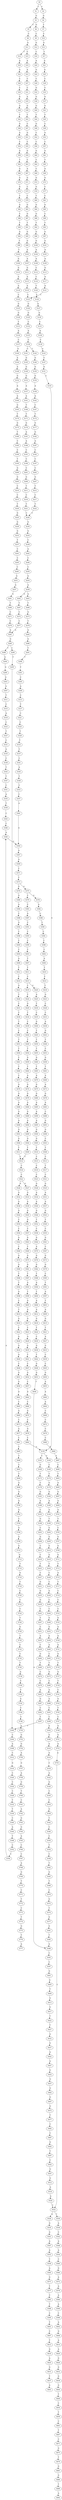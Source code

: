 strict digraph  {
	S0 -> S1 [ label = T ];
	S0 -> S2 [ label = C ];
	S1 -> S3 [ label = G ];
	S2 -> S4 [ label = G ];
	S3 -> S5 [ label = C ];
	S3 -> S6 [ label = G ];
	S4 -> S7 [ label = T ];
	S5 -> S8 [ label = C ];
	S6 -> S9 [ label = C ];
	S7 -> S10 [ label = C ];
	S8 -> S11 [ label = G ];
	S9 -> S12 [ label = G ];
	S10 -> S13 [ label = G ];
	S11 -> S14 [ label = T ];
	S11 -> S15 [ label = C ];
	S12 -> S16 [ label = C ];
	S13 -> S17 [ label = T ];
	S14 -> S18 [ label = A ];
	S15 -> S19 [ label = A ];
	S16 -> S20 [ label = A ];
	S17 -> S21 [ label = G ];
	S18 -> S22 [ label = G ];
	S19 -> S23 [ label = A ];
	S20 -> S24 [ label = G ];
	S21 -> S25 [ label = A ];
	S22 -> S26 [ label = C ];
	S23 -> S27 [ label = C ];
	S24 -> S28 [ label = C ];
	S25 -> S29 [ label = C ];
	S26 -> S30 [ label = C ];
	S27 -> S31 [ label = C ];
	S28 -> S32 [ label = G ];
	S29 -> S33 [ label = C ];
	S30 -> S34 [ label = G ];
	S31 -> S35 [ label = A ];
	S32 -> S36 [ label = G ];
	S33 -> S37 [ label = G ];
	S34 -> S38 [ label = G ];
	S35 -> S39 [ label = G ];
	S36 -> S40 [ label = G ];
	S37 -> S41 [ label = G ];
	S38 -> S42 [ label = T ];
	S39 -> S43 [ label = T ];
	S40 -> S44 [ label = T ];
	S41 -> S45 [ label = T ];
	S42 -> S46 [ label = G ];
	S43 -> S47 [ label = C ];
	S44 -> S48 [ label = G ];
	S45 -> S49 [ label = C ];
	S46 -> S50 [ label = A ];
	S47 -> S51 [ label = G ];
	S48 -> S52 [ label = C ];
	S49 -> S53 [ label = G ];
	S50 -> S54 [ label = C ];
	S51 -> S55 [ label = C ];
	S52 -> S56 [ label = C ];
	S53 -> S57 [ label = C ];
	S54 -> S58 [ label = G ];
	S55 -> S59 [ label = G ];
	S56 -> S60 [ label = G ];
	S57 -> S61 [ label = G ];
	S58 -> S62 [ label = T ];
	S59 -> S63 [ label = C ];
	S60 -> S64 [ label = C ];
	S61 -> S65 [ label = T ];
	S62 -> S66 [ label = G ];
	S63 -> S67 [ label = A ];
	S64 -> S68 [ label = C ];
	S65 -> S69 [ label = A ];
	S66 -> S70 [ label = G ];
	S67 -> S71 [ label = G ];
	S68 -> S72 [ label = G ];
	S69 -> S73 [ label = G ];
	S70 -> S74 [ label = G ];
	S71 -> S75 [ label = C ];
	S72 -> S76 [ label = G ];
	S73 -> S77 [ label = C ];
	S74 -> S78 [ label = T ];
	S75 -> S79 [ label = C ];
	S76 -> S80 [ label = T ];
	S77 -> S81 [ label = C ];
	S78 -> S82 [ label = A ];
	S79 -> S83 [ label = G ];
	S80 -> S84 [ label = G ];
	S81 -> S85 [ label = G ];
	S82 -> S86 [ label = C ];
	S83 -> S87 [ label = G ];
	S84 -> S88 [ label = G ];
	S85 -> S89 [ label = C ];
	S86 -> S90 [ label = T ];
	S87 -> S91 [ label = T ];
	S88 -> S92 [ label = T ];
	S89 -> S93 [ label = T ];
	S90 -> S94 [ label = A ];
	S91 -> S95 [ label = G ];
	S92 -> S96 [ label = G ];
	S93 -> S97 [ label = G ];
	S94 -> S98 [ label = T ];
	S95 -> S99 [ label = G ];
	S96 -> S100 [ label = G ];
	S97 -> S101 [ label = G ];
	S98 -> S102 [ label = T ];
	S99 -> S103 [ label = A ];
	S100 -> S104 [ label = A ];
	S101 -> S105 [ label = A ];
	S102 -> S106 [ label = G ];
	S103 -> S107 [ label = A ];
	S104 -> S108 [ label = A ];
	S105 -> S109 [ label = A ];
	S106 -> S110 [ label = G ];
	S107 -> S111 [ label = G ];
	S108 -> S112 [ label = C ];
	S109 -> S113 [ label = G ];
	S110 -> S114 [ label = A ];
	S111 -> S115 [ label = A ];
	S112 -> S116 [ label = C ];
	S113 -> S117 [ label = A ];
	S114 -> S118 [ label = A ];
	S115 -> S119 [ label = A ];
	S116 -> S120 [ label = T ];
	S117 -> S121 [ label = A ];
	S118 -> S122 [ label = C ];
	S119 -> S123 [ label = C ];
	S120 -> S124 [ label = C ];
	S121 -> S123 [ label = C ];
	S122 -> S125 [ label = G ];
	S123 -> S126 [ label = G ];
	S124 -> S127 [ label = G ];
	S125 -> S128 [ label = G ];
	S126 -> S129 [ label = G ];
	S127 -> S130 [ label = G ];
	S128 -> S131 [ label = T ];
	S129 -> S132 [ label = C ];
	S130 -> S133 [ label = C ];
	S131 -> S134 [ label = A ];
	S132 -> S135 [ label = A ];
	S133 -> S136 [ label = A ];
	S134 -> S137 [ label = C ];
	S135 -> S138 [ label = C ];
	S136 -> S139 [ label = C ];
	S137 -> S140 [ label = G ];
	S138 -> S141 [ label = C ];
	S138 -> S142 [ label = T ];
	S139 -> S143 [ label = G ];
	S140 -> S144 [ label = A ];
	S141 -> S145 [ label = G ];
	S142 -> S146 [ label = G ];
	S143 -> S147 [ label = C ];
	S144 -> S148 [ label = A ];
	S145 -> S149 [ label = G ];
	S146 -> S150 [ label = G ];
	S147 -> S151 [ label = G ];
	S148 -> S152 [ label = G ];
	S149 -> S153 [ label = G ];
	S150 -> S154 [ label = G ];
	S151 -> S155 [ label = C ];
	S152 -> S156 [ label = A ];
	S153 -> S157 [ label = A ];
	S154 -> S158 [ label = A ];
	S155 -> S159 [ label = G ];
	S156 -> S160 [ label = A ];
	S157 -> S161 [ label = A ];
	S158 -> S162 [ label = A ];
	S159 -> S163 [ label = C ];
	S159 -> S164 [ label = G ];
	S160 -> S165 [ label = G ];
	S161 -> S166 [ label = T ];
	S162 -> S167 [ label = C ];
	S163 -> S168 [ label = G ];
	S164 -> S169 [ label = C ];
	S165 -> S170 [ label = T ];
	S166 -> S171 [ label = T ];
	S167 -> S172 [ label = T ];
	S168 -> S173 [ label = T ];
	S169 -> S174 [ label = T ];
	S170 -> S175 [ label = G ];
	S171 -> S176 [ label = G ];
	S172 -> S177 [ label = G ];
	S173 -> S178 [ label = C ];
	S174 -> S179 [ label = G ];
	S175 -> S180 [ label = T ];
	S176 -> S181 [ label = A ];
	S177 -> S182 [ label = G ];
	S178 -> S183 [ label = G ];
	S179 -> S184 [ label = G ];
	S180 -> S185 [ label = C ];
	S181 -> S186 [ label = A ];
	S182 -> S187 [ label = A ];
	S183 -> S188 [ label = A ];
	S184 -> S189 [ label = A ];
	S185 -> S190 [ label = C ];
	S186 -> S191 [ label = C ];
	S187 -> S192 [ label = C ];
	S188 -> S193 [ label = C ];
	S189 -> S194 [ label = A ];
	S190 -> S195 [ label = T ];
	S191 -> S196 [ label = C ];
	S192 -> S197 [ label = C ];
	S193 -> S198 [ label = G ];
	S194 -> S199 [ label = T ];
	S195 -> S200 [ label = G ];
	S196 -> S201 [ label = C ];
	S197 -> S202 [ label = C ];
	S198 -> S203 [ label = C ];
	S199 -> S204 [ label = G ];
	S200 -> S205 [ label = G ];
	S201 -> S206 [ label = G ];
	S202 -> S207 [ label = G ];
	S203 -> S208 [ label = G ];
	S204 -> S209 [ label = G ];
	S205 -> S210 [ label = C ];
	S206 -> S211 [ label = T ];
	S207 -> S212 [ label = T ];
	S208 -> S213 [ label = C ];
	S209 -> S214 [ label = G ];
	S210 -> S215 [ label = C ];
	S211 -> S216 [ label = C ];
	S212 -> S217 [ label = C ];
	S213 -> S218 [ label = C ];
	S214 -> S219 [ label = G ];
	S215 -> S220 [ label = T ];
	S216 -> S221 [ label = T ];
	S217 -> S222 [ label = T ];
	S218 -> S223 [ label = T ];
	S219 -> S224 [ label = T ];
	S220 -> S225 [ label = G ];
	S221 -> S226 [ label = C ];
	S222 -> S226 [ label = C ];
	S223 -> S227 [ label = C ];
	S224 -> S228 [ label = C ];
	S225 -> S229 [ label = G ];
	S226 -> S230 [ label = G ];
	S227 -> S231 [ label = G ];
	S228 -> S232 [ label = C ];
	S229 -> S233 [ label = G ];
	S230 -> S234 [ label = G ];
	S231 -> S235 [ label = G ];
	S232 -> S236 [ label = G ];
	S233 -> S237 [ label = T ];
	S234 -> S238 [ label = C ];
	S235 -> S239 [ label = G ];
	S236 -> S240 [ label = C ];
	S237 -> S241 [ label = C ];
	S238 -> S242 [ label = A ];
	S239 -> S243 [ label = C ];
	S240 -> S244 [ label = C ];
	S241 -> S245 [ label = C ];
	S242 -> S246 [ label = C ];
	S243 -> S247 [ label = T ];
	S244 -> S248 [ label = G ];
	S245 -> S249 [ label = C ];
	S246 -> S250 [ label = C ];
	S247 -> S251 [ label = C ];
	S248 -> S252 [ label = G ];
	S249 -> S253 [ label = G ];
	S250 -> S254 [ label = G ];
	S251 -> S255 [ label = A ];
	S252 -> S256 [ label = A ];
	S253 -> S257 [ label = A ];
	S254 -> S258 [ label = A ];
	S255 -> S259 [ label = C ];
	S256 -> S260 [ label = A ];
	S257 -> S261 [ label = G ];
	S258 -> S262 [ label = G ];
	S258 -> S263 [ label = A ];
	S259 -> S264 [ label = G ];
	S260 -> S265 [ label = C ];
	S261 -> S266 [ label = T ];
	S262 -> S267 [ label = T ];
	S263 -> S268 [ label = T ];
	S264 -> S269 [ label = T ];
	S265 -> S270 [ label = T ];
	S266 -> S271 [ label = C ];
	S267 -> S272 [ label = C ];
	S268 -> S273 [ label = G ];
	S269 -> S274 [ label = C ];
	S270 -> S275 [ label = G ];
	S271 -> S276 [ label = C ];
	S272 -> S277 [ label = C ];
	S273 -> S278 [ label = T ];
	S274 -> S279 [ label = C ];
	S275 -> S280 [ label = C ];
	S276 -> S281 [ label = A ];
	S277 -> S281 [ label = A ];
	S278 -> S282 [ label = A ];
	S279 -> S283 [ label = A ];
	S280 -> S284 [ label = A ];
	S281 -> S285 [ label = G ];
	S282 -> S286 [ label = G ];
	S283 -> S287 [ label = G ];
	S284 -> S288 [ label = A ];
	S285 -> S289 [ label = T ];
	S285 -> S290 [ label = C ];
	S286 -> S291 [ label = T ];
	S287 -> S292 [ label = C ];
	S288 -> S293 [ label = C ];
	S289 -> S294 [ label = A ];
	S290 -> S295 [ label = T ];
	S291 -> S296 [ label = T ];
	S292 -> S297 [ label = T ];
	S293 -> S298 [ label = C ];
	S294 -> S299 [ label = G ];
	S295 -> S300 [ label = T ];
	S296 -> S301 [ label = T ];
	S297 -> S300 [ label = T ];
	S298 -> S302 [ label = A ];
	S299 -> S303 [ label = G ];
	S300 -> S304 [ label = C ];
	S301 -> S305 [ label = C ];
	S302 -> S306 [ label = G ];
	S303 -> S307 [ label = G ];
	S304 -> S308 [ label = A ];
	S305 -> S309 [ label = A ];
	S306 -> S310 [ label = A ];
	S307 -> S311 [ label = T ];
	S308 -> S312 [ label = C ];
	S309 -> S313 [ label = C ];
	S310 -> S314 [ label = A ];
	S311 -> S315 [ label = C ];
	S312 -> S316 [ label = G ];
	S313 -> S317 [ label = T ];
	S314 -> S318 [ label = C ];
	S315 -> S319 [ label = A ];
	S316 -> S320 [ label = C ];
	S317 -> S321 [ label = C ];
	S318 -> S322 [ label = A ];
	S319 -> S323 [ label = C ];
	S320 -> S324 [ label = C ];
	S321 -> S325 [ label = C ];
	S322 -> S326 [ label = G ];
	S323 -> S327 [ label = T ];
	S324 -> S328 [ label = C ];
	S325 -> S329 [ label = T ];
	S326 -> S330 [ label = C ];
	S327 -> S331 [ label = C ];
	S328 -> S332 [ label = T ];
	S329 -> S333 [ label = T ];
	S330 -> S334 [ label = C ];
	S331 -> S335 [ label = G ];
	S332 -> S336 [ label = T ];
	S333 -> S337 [ label = T ];
	S334 -> S338 [ label = G ];
	S335 -> S339 [ label = C ];
	S336 -> S340 [ label = C ];
	S337 -> S341 [ label = C ];
	S338 -> S342 [ label = T ];
	S339 -> S343 [ label = T ];
	S340 -> S344 [ label = A ];
	S341 -> S345 [ label = A ];
	S342 -> S346 [ label = C ];
	S343 -> S347 [ label = T ];
	S344 -> S348 [ label = T ];
	S345 -> S349 [ label = T ];
	S346 -> S350 [ label = C ];
	S347 -> S351 [ label = C ];
	S348 -> S352 [ label = C ];
	S349 -> S353 [ label = C ];
	S350 -> S354 [ label = T ];
	S351 -> S355 [ label = A ];
	S352 -> S356 [ label = C ];
	S353 -> S357 [ label = C ];
	S354 -> S358 [ label = C ];
	S355 -> S359 [ label = T ];
	S356 -> S360 [ label = A ];
	S357 -> S361 [ label = A ];
	S358 -> S362 [ label = T ];
	S359 -> S363 [ label = C ];
	S360 -> S364 [ label = G ];
	S361 -> S364 [ label = G ];
	S362 -> S365 [ label = G ];
	S363 -> S366 [ label = C ];
	S364 -> S367 [ label = A ];
	S365 -> S368 [ label = T ];
	S366 -> S360 [ label = A ];
	S367 -> S369 [ label = A ];
	S368 -> S370 [ label = C ];
	S369 -> S371 [ label = C ];
	S370 -> S372 [ label = G ];
	S371 -> S373 [ label = C ];
	S372 -> S374 [ label = T ];
	S373 -> S375 [ label = A ];
	S373 -> S376 [ label = G ];
	S374 -> S377 [ label = G ];
	S375 -> S378 [ label = G ];
	S375 -> S379 [ label = C ];
	S376 -> S380 [ label = G ];
	S377 -> S381 [ label = G ];
	S378 -> S382 [ label = A ];
	S379 -> S383 [ label = C ];
	S380 -> S384 [ label = A ];
	S381 -> S385 [ label = T ];
	S382 -> S386 [ label = C ];
	S383 -> S387 [ label = A ];
	S384 -> S388 [ label = C ];
	S385 -> S389 [ label = A ];
	S386 -> S390 [ label = T ];
	S387 -> S391 [ label = C ];
	S388 -> S392 [ label = G ];
	S389 -> S393 [ label = C ];
	S390 -> S394 [ label = C ];
	S391 -> S395 [ label = C ];
	S392 -> S396 [ label = C ];
	S393 -> S397 [ label = C ];
	S394 -> S398 [ label = C ];
	S395 -> S399 [ label = C ];
	S396 -> S400 [ label = C ];
	S397 -> S401 [ label = G ];
	S398 -> S402 [ label = C ];
	S399 -> S403 [ label = C ];
	S400 -> S404 [ label = C ];
	S401 -> S405 [ label = G ];
	S402 -> S406 [ label = A ];
	S403 -> S407 [ label = T ];
	S404 -> S408 [ label = A ];
	S405 -> S409 [ label = T ];
	S406 -> S410 [ label = T ];
	S407 -> S411 [ label = T ];
	S408 -> S412 [ label = T ];
	S409 -> S413 [ label = G ];
	S410 -> S414 [ label = C ];
	S411 -> S415 [ label = C ];
	S412 -> S416 [ label = C ];
	S413 -> S417 [ label = G ];
	S414 -> S418 [ label = T ];
	S415 -> S419 [ label = C ];
	S415 -> S420 [ label = G ];
	S416 -> S421 [ label = G ];
	S417 -> S422 [ label = T ];
	S418 -> S423 [ label = G ];
	S419 -> S424 [ label = T ];
	S420 -> S425 [ label = A ];
	S421 -> S426 [ label = T ];
	S422 -> S427 [ label = T ];
	S423 -> S428 [ label = C ];
	S424 -> S429 [ label = G ];
	S425 -> S430 [ label = T ];
	S426 -> S431 [ label = C ];
	S427 -> S432 [ label = A ];
	S428 -> S433 [ label = C ];
	S429 -> S434 [ label = T ];
	S430 -> S435 [ label = C ];
	S431 -> S436 [ label = C ];
	S432 -> S437 [ label = G ];
	S433 -> S438 [ label = A ];
	S434 -> S439 [ label = C ];
	S435 -> S440 [ label = G ];
	S436 -> S441 [ label = T ];
	S437 -> S442 [ label = A ];
	S438 -> S443 [ label = G ];
	S439 -> S444 [ label = C ];
	S440 -> S445 [ label = T ];
	S441 -> S446 [ label = C ];
	S442 -> S447 [ label = A ];
	S443 -> S448 [ label = T ];
	S444 -> S449 [ label = T ];
	S445 -> S450 [ label = T ];
	S446 -> S451 [ label = T ];
	S447 -> S452 [ label = G ];
	S448 -> S453 [ label = C ];
	S449 -> S454 [ label = T ];
	S450 -> S455 [ label = T ];
	S451 -> S456 [ label = T ];
	S452 -> S457 [ label = G ];
	S453 -> S458 [ label = G ];
	S454 -> S459 [ label = G ];
	S455 -> S460 [ label = G ];
	S456 -> S461 [ label = C ];
	S457 -> S462 [ label = G ];
	S458 -> S463 [ label = T ];
	S459 -> S464 [ label = T ];
	S460 -> S465 [ label = T ];
	S461 -> S466 [ label = T ];
	S462 -> S467 [ label = G ];
	S463 -> S468 [ label = A ];
	S464 -> S469 [ label = A ];
	S465 -> S470 [ label = A ];
	S466 -> S471 [ label = C ];
	S467 -> S472 [ label = G ];
	S468 -> S473 [ label = A ];
	S469 -> S474 [ label = G ];
	S470 -> S475 [ label = G ];
	S471 -> S476 [ label = G ];
	S472 -> S477 [ label = T ];
	S473 -> S478 [ label = G ];
	S474 -> S479 [ label = G ];
	S475 -> S480 [ label = G ];
	S476 -> S481 [ label = G ];
	S477 -> S482 [ label = C ];
	S478 -> S483 [ label = A ];
	S479 -> S484 [ label = A ];
	S480 -> S485 [ label = A ];
	S481 -> S486 [ label = A ];
	S482 -> S487 [ label = C ];
	S483 -> S488 [ label = C ];
	S484 -> S489 [ label = G ];
	S485 -> S490 [ label = A ];
	S486 -> S491 [ label = G ];
	S487 -> S492 [ label = G ];
	S488 -> S493 [ label = G ];
	S489 -> S494 [ label = A ];
	S490 -> S495 [ label = A ];
	S491 -> S496 [ label = A ];
	S492 -> S497 [ label = T ];
	S493 -> S498 [ label = G ];
	S494 -> S499 [ label = G ];
	S495 -> S500 [ label = G ];
	S496 -> S501 [ label = G ];
	S497 -> S502 [ label = C ];
	S498 -> S503 [ label = C ];
	S499 -> S504 [ label = G ];
	S500 -> S505 [ label = G ];
	S501 -> S506 [ label = G ];
	S502 -> S507 [ label = G ];
	S503 -> S508 [ label = T ];
	S504 -> S509 [ label = T ];
	S505 -> S510 [ label = T ];
	S506 -> S511 [ label = T ];
	S507 -> S512 [ label = G ];
	S508 -> S513 [ label = C ];
	S509 -> S514 [ label = C ];
	S510 -> S515 [ label = C ];
	S511 -> S514 [ label = C ];
	S512 -> S516 [ label = A ];
	S513 -> S517 [ label = T ];
	S514 -> S518 [ label = C ];
	S515 -> S519 [ label = C ];
	S516 -> S520 [ label = A ];
	S517 -> S521 [ label = C ];
	S518 -> S522 [ label = C ];
	S519 -> S523 [ label = C ];
	S520 -> S524 [ label = C ];
	S521 -> S525 [ label = G ];
	S522 -> S526 [ label = A ];
	S522 -> S527 [ label = G ];
	S523 -> S528 [ label = G ];
	S524 -> S529 [ label = A ];
	S524 -> S530 [ label = T ];
	S525 -> S531 [ label = A ];
	S526 -> S532 [ label = G ];
	S527 -> S533 [ label = G ];
	S528 -> S534 [ label = A ];
	S529 -> S535 [ label = G ];
	S530 -> S536 [ label = A ];
	S531 -> S537 [ label = A ];
	S532 -> S538 [ label = A ];
	S533 -> S539 [ label = A ];
	S534 -> S540 [ label = A ];
	S535 -> S541 [ label = G ];
	S536 -> S542 [ label = C ];
	S537 -> S543 [ label = G ];
	S538 -> S544 [ label = G ];
	S539 -> S545 [ label = G ];
	S540 -> S546 [ label = G ];
	S541 -> S547 [ label = A ];
	S542 -> S548 [ label = A ];
	S543 -> S549 [ label = T ];
	S544 -> S550 [ label = C ];
	S545 -> S551 [ label = G ];
	S546 -> S552 [ label = T ];
	S547 -> S553 [ label = A ];
	S548 -> S554 [ label = A ];
	S549 -> S555 [ label = C ];
	S550 -> S556 [ label = C ];
	S551 -> S557 [ label = C ];
	S552 -> S558 [ label = C ];
	S553 -> S559 [ label = T ];
	S554 -> S560 [ label = C ];
	S555 -> S561 [ label = G ];
	S556 -> S562 [ label = A ];
	S557 -> S563 [ label = G ];
	S558 -> S564 [ label = G ];
	S559 -> S565 [ label = A ];
	S560 -> S566 [ label = G ];
	S561 -> S567 [ label = C ];
	S562 -> S568 [ label = C ];
	S563 -> S569 [ label = T ];
	S564 -> S570 [ label = A ];
	S565 -> S571 [ label = G ];
	S566 -> S572 [ label = A ];
	S567 -> S573 [ label = G ];
	S568 -> S574 [ label = G ];
	S569 -> S575 [ label = G ];
	S570 -> S576 [ label = G ];
	S571 -> S577 [ label = T ];
	S572 -> S578 [ label = A ];
	S573 -> S579 [ label = G ];
	S574 -> S580 [ label = G ];
	S575 -> S581 [ label = G ];
	S576 -> S582 [ label = G ];
	S577 -> S583 [ label = C ];
	S578 -> S584 [ label = A ];
	S579 -> S585 [ label = C ];
	S580 -> S586 [ label = T ];
	S581 -> S587 [ label = T ];
	S582 -> S588 [ label = T ];
	S583 -> S589 [ label = T ];
	S584 -> S590 [ label = A ];
	S585 -> S591 [ label = T ];
	S586 -> S592 [ label = T ];
	S587 -> S593 [ label = A ];
	S588 -> S594 [ label = A ];
	S589 -> S595 [ label = C ];
	S590 -> S596 [ label = C ];
	S591 -> S597 [ label = A ];
	S592 -> S598 [ label = A ];
	S593 -> S599 [ label = T ];
	S594 -> S600 [ label = T ];
	S595 -> S601 [ label = T ];
	S596 -> S602 [ label = A ];
	S597 -> S603 [ label = T ];
	S598 -> S604 [ label = C ];
	S599 -> S605 [ label = G ];
	S600 -> S606 [ label = A ];
	S601 -> S607 [ label = C ];
	S602 -> S608 [ label = G ];
	S603 -> S609 [ label = A ];
	S604 -> S610 [ label = T ];
	S605 -> S611 [ label = A ];
	S606 -> S612 [ label = A ];
	S607 -> S613 [ label = T ];
	S608 -> S614 [ label = A ];
	S609 -> S615 [ label = G ];
	S610 -> S616 [ label = G ];
	S611 -> S617 [ label = G ];
	S612 -> S618 [ label = G ];
	S613 -> S619 [ label = G ];
	S614 -> S620 [ label = A ];
	S615 -> S621 [ label = T ];
	S616 -> S622 [ label = C ];
	S617 -> S623 [ label = C ];
	S618 -> S624 [ label = T ];
	S619 -> S625 [ label = A ];
	S620 -> S626 [ label = G ];
	S621 -> S627 [ label = A ];
	S622 -> S628 [ label = A ];
	S623 -> S629 [ label = G ];
	S624 -> S630 [ label = C ];
	S625 -> S631 [ label = G ];
	S626 -> S632 [ label = G ];
	S627 -> S633 [ label = G ];
	S628 -> S634 [ label = G ];
	S629 -> S635 [ label = G ];
	S630 -> S636 [ label = G ];
	S631 -> S637 [ label = T ];
	S632 -> S638 [ label = G ];
	S633 -> S639 [ label = C ];
	S634 -> S640 [ label = A ];
	S635 -> S641 [ label = T ];
	S636 -> S642 [ label = T ];
	S637 -> S643 [ label = A ];
	S638 -> S644 [ label = G ];
	S639 -> S645 [ label = C ];
	S640 -> S646 [ label = C ];
	S641 -> S647 [ label = C ];
	S642 -> S648 [ label = G ];
	S644 -> S649 [ label = T ];
	S645 -> S650 [ label = G ];
	S646 -> S651 [ label = G ];
	S647 -> S652 [ label = G ];
	S648 -> S653 [ label = G ];
	S649 -> S654 [ label = C ];
	S650 -> S655 [ label = A ];
	S651 -> S656 [ label = G ];
	S652 -> S657 [ label = C ];
	S653 -> S658 [ label = T ];
	S654 -> S659 [ label = T ];
	S655 -> S660 [ label = A ];
	S656 -> S661 [ label = A ];
	S657 -> S662 [ label = A ];
	S658 -> S389 [ label = A ];
	S659 -> S663 [ label = C ];
	S660 -> S664 [ label = A ];
	S661 -> S665 [ label = C ];
	S662 -> S666 [ label = C ];
	S663 -> S667 [ label = T ];
	S664 -> S668 [ label = C ];
	S665 -> S669 [ label = A ];
	S666 -> S670 [ label = G ];
	S667 -> S671 [ label = C ];
	S668 -> S672 [ label = C ];
	S669 -> S673 [ label = C ];
	S670 -> S674 [ label = C ];
	S671 -> S675 [ label = G ];
	S672 -> S676 [ label = C ];
	S673 -> S677 [ label = A ];
	S674 -> S678 [ label = G ];
	S675 -> S679 [ label = T ];
	S676 -> S680 [ label = C ];
	S677 -> S681 [ label = C ];
	S678 -> S682 [ label = C ];
	S679 -> S683 [ label = G ];
	S680 -> S684 [ label = G ];
	S681 -> S685 [ label = C ];
	S682 -> S159 [ label = G ];
	S683 -> S686 [ label = G ];
	S684 -> S687 [ label = A ];
	S685 -> S688 [ label = T ];
	S686 -> S689 [ label = T ];
	S687 -> S690 [ label = C ];
	S688 -> S691 [ label = C ];
	S689 -> S692 [ label = A ];
	S690 -> S693 [ label = T ];
	S691 -> S694 [ label = T ];
	S693 -> S695 [ label = A ];
	S694 -> S696 [ label = A ];
	S695 -> S697 [ label = G ];
	S696 -> S698 [ label = G ];
	S697 -> S699 [ label = A ];
	S698 -> S700 [ label = A ];
	S699 -> S701 [ label = A ];
	S700 -> S702 [ label = A ];
	S701 -> S703 [ label = T ];
	S702 -> S704 [ label = C ];
	S703 -> S705 [ label = C ];
	S704 -> S706 [ label = G ];
	S705 -> S707 [ label = G ];
	S706 -> S708 [ label = A ];
	S707 -> S709 [ label = G ];
	S708 -> S710 [ label = G ];
	S709 -> S711 [ label = G ];
	S710 -> S712 [ label = G ];
	S711 -> S713 [ label = T ];
	S712 -> S714 [ label = T ];
	S713 -> S715 [ label = A ];
	S714 -> S716 [ label = G ];
	S715 -> S717 [ label = T ];
	S716 -> S718 [ label = T ];
	S717 -> S719 [ label = C ];
	S718 -> S720 [ label = C ];
	S719 -> S721 [ label = C ];
	S720 -> S722 [ label = C ];
	S721 -> S723 [ label = C ];
	S722 -> S724 [ label = C ];
	S723 -> S725 [ label = G ];
	S724 -> S726 [ label = T ];
	S725 -> S727 [ label = A ];
	S726 -> S728 [ label = G ];
	S727 -> S729 [ label = A ];
	S728 -> S730 [ label = T ];
	S729 -> S731 [ label = A ];
	S730 -> S732 [ label = C ];
	S731 -> S733 [ label = G ];
	S732 -> S734 [ label = C ];
	S733 -> S735 [ label = T ];
	S734 -> S736 [ label = T ];
	S735 -> S737 [ label = G ];
	S736 -> S738 [ label = A ];
	S737 -> S739 [ label = T ];
	S738 -> S740 [ label = C ];
	S739 -> S741 [ label = C ];
	S740 -> S742 [ label = T ];
	S741 -> S743 [ label = G ];
	S742 -> S744 [ label = A ];
	S743 -> S745 [ label = T ];
	S744 -> S746 [ label = C ];
	S745 -> S747 [ label = C ];
	S746 -> S748 [ label = C ];
	S747 -> S749 [ label = G ];
	S748 -> S750 [ label = A ];
	S749 -> S751 [ label = G ];
	S750 -> S752 [ label = G ];
	S751 -> S753 [ label = A ];
	S752 -> S754 [ label = G ];
	S753 -> S755 [ label = A ];
	S754 -> S756 [ label = A ];
	S755 -> S524 [ label = C ];
	S756 -> S757 [ label = G ];
	S757 -> S758 [ label = A ];
	S758 -> S759 [ label = G ];
	S759 -> S760 [ label = T ];
	S760 -> S761 [ label = C ];
	S761 -> S762 [ label = A ];
	S762 -> S763 [ label = G ];
	S763 -> S764 [ label = G ];
	S764 -> S765 [ label = A ];
	S765 -> S766 [ label = C ];
	S766 -> S767 [ label = C ];
	S767 -> S768 [ label = A ];
	S768 -> S769 [ label = G ];
	S769 -> S770 [ label = T ];
	S770 -> S771 [ label = C ];
	S771 -> S772 [ label = T ];
	S772 -> S773 [ label = C ];
	S773 -> S774 [ label = T ];
	S774 -> S775 [ label = G ];
	S775 -> S776 [ label = T ];
	S776 -> S777 [ label = A ];
}
